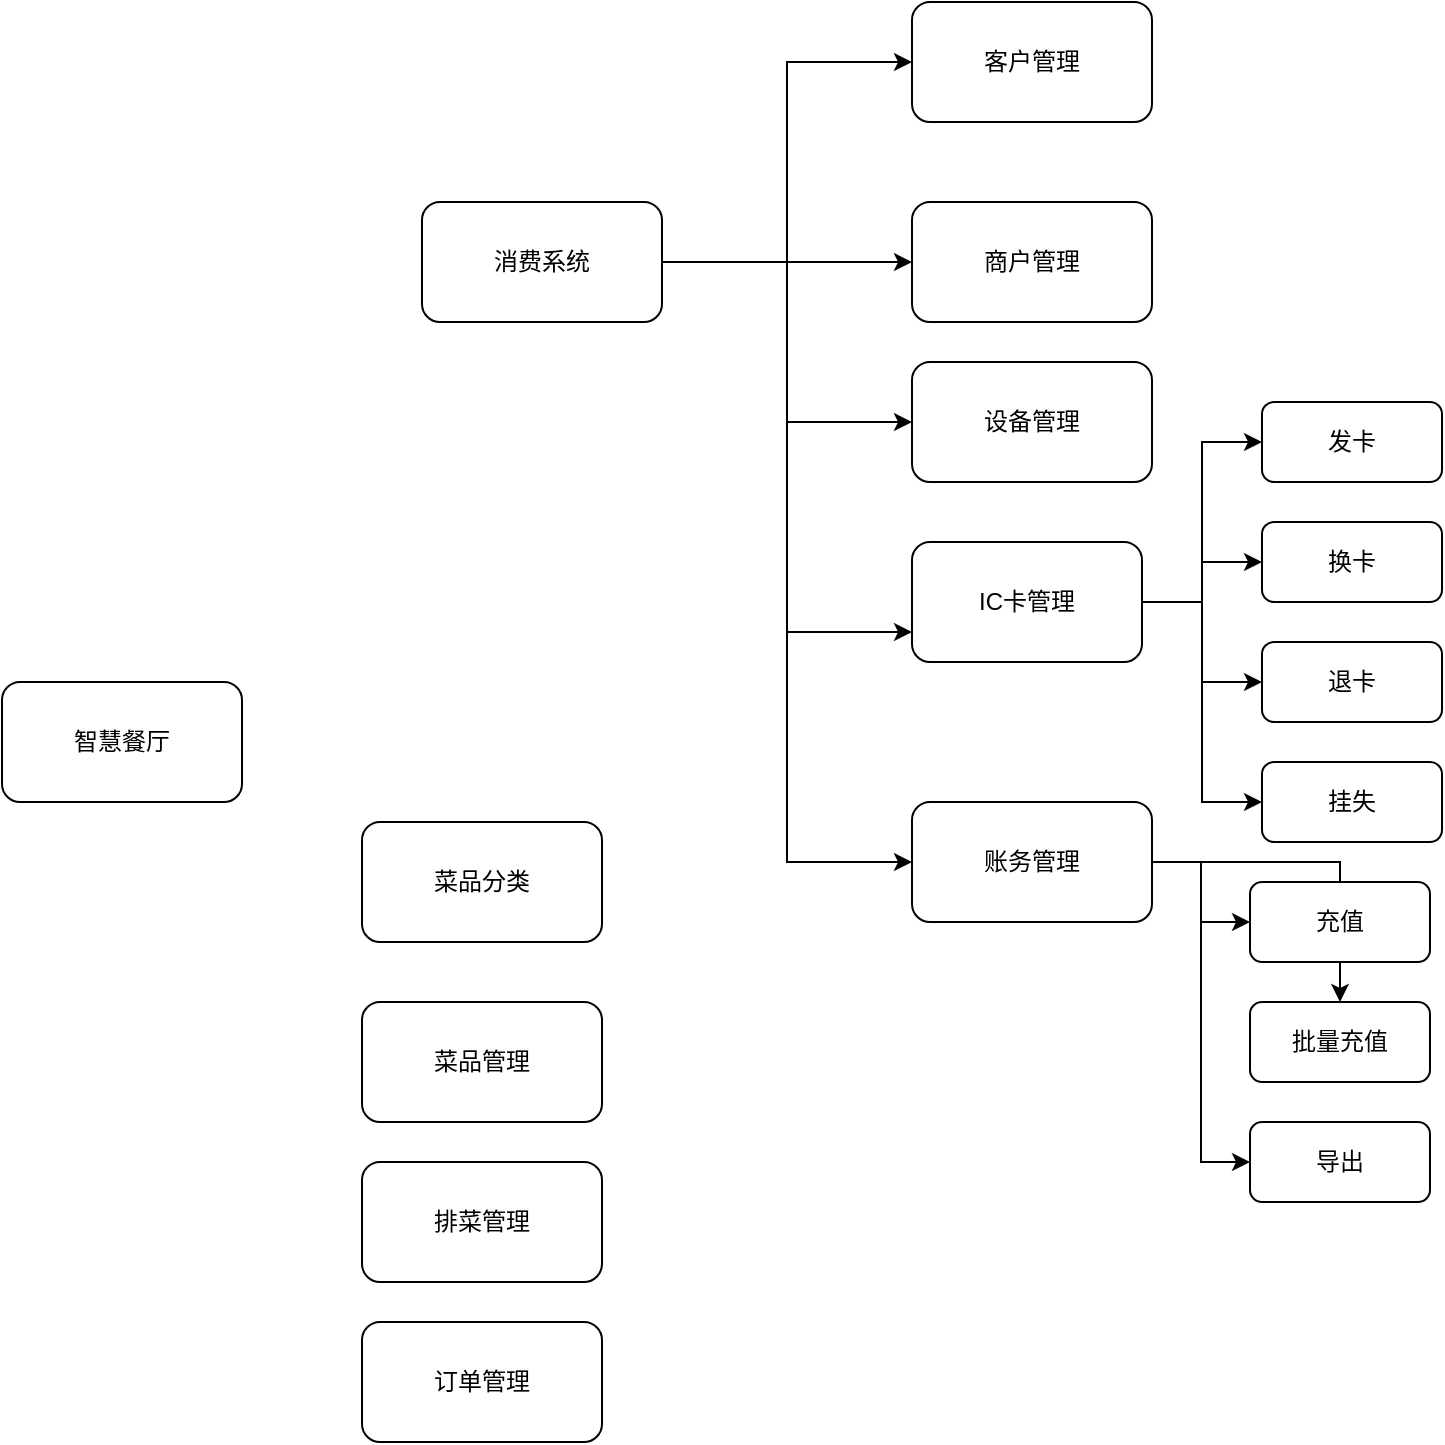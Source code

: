 <mxfile version="14.9.3" type="github">
  <diagram id="prtHgNgQTEPvFCAcTncT" name="Page-1">
    <mxGraphModel dx="782" dy="1637" grid="1" gridSize="10" guides="1" tooltips="1" connect="1" arrows="1" fold="1" page="1" pageScale="1" pageWidth="827" pageHeight="1169" math="0" shadow="0">
      <root>
        <mxCell id="0" />
        <mxCell id="1" parent="0" />
        <mxCell id="sikbQwB2OAaihqFtOnAO-9" value="智慧餐厅" style="rounded=1;whiteSpace=wrap;html=1;" vertex="1" parent="1">
          <mxGeometry x="40" y="180" width="120" height="60" as="geometry" />
        </mxCell>
        <mxCell id="sikbQwB2OAaihqFtOnAO-10" value="客户管理" style="rounded=1;whiteSpace=wrap;html=1;" vertex="1" parent="1">
          <mxGeometry x="495" y="-160" width="120" height="60" as="geometry" />
        </mxCell>
        <mxCell id="sikbQwB2OAaihqFtOnAO-11" value="商户管理" style="rounded=1;whiteSpace=wrap;html=1;" vertex="1" parent="1">
          <mxGeometry x="495" y="-60" width="120" height="60" as="geometry" />
        </mxCell>
        <mxCell id="sikbQwB2OAaihqFtOnAO-12" value="设备管理" style="rounded=1;whiteSpace=wrap;html=1;" vertex="1" parent="1">
          <mxGeometry x="495" y="20" width="120" height="60" as="geometry" />
        </mxCell>
        <mxCell id="sikbQwB2OAaihqFtOnAO-13" value="菜品管理" style="rounded=1;whiteSpace=wrap;html=1;" vertex="1" parent="1">
          <mxGeometry x="220" y="340" width="120" height="60" as="geometry" />
        </mxCell>
        <mxCell id="sikbQwB2OAaihqFtOnAO-14" value="菜品分类" style="rounded=1;whiteSpace=wrap;html=1;" vertex="1" parent="1">
          <mxGeometry x="220" y="250" width="120" height="60" as="geometry" />
        </mxCell>
        <mxCell id="sikbQwB2OAaihqFtOnAO-15" value="排菜管理" style="rounded=1;whiteSpace=wrap;html=1;" vertex="1" parent="1">
          <mxGeometry x="220" y="420" width="120" height="60" as="geometry" />
        </mxCell>
        <mxCell id="sikbQwB2OAaihqFtOnAO-16" value="订单管理" style="rounded=1;whiteSpace=wrap;html=1;" vertex="1" parent="1">
          <mxGeometry x="220" y="500" width="120" height="60" as="geometry" />
        </mxCell>
        <mxCell id="sikbQwB2OAaihqFtOnAO-27" style="orthogonalLoop=1;jettySize=auto;html=1;entryX=0;entryY=0.5;entryDx=0;entryDy=0;rounded=0;exitX=1;exitY=0.5;exitDx=0;exitDy=0;edgeStyle=orthogonalEdgeStyle;" edge="1" parent="1" source="sikbQwB2OAaihqFtOnAO-19" target="sikbQwB2OAaihqFtOnAO-21">
          <mxGeometry relative="1" as="geometry" />
        </mxCell>
        <mxCell id="sikbQwB2OAaihqFtOnAO-19" value="IC卡管理" style="rounded=1;whiteSpace=wrap;html=1;" vertex="1" parent="1">
          <mxGeometry x="495" y="110" width="115" height="60" as="geometry" />
        </mxCell>
        <mxCell id="sikbQwB2OAaihqFtOnAO-38" value="" style="edgeStyle=orthogonalEdgeStyle;rounded=0;orthogonalLoop=1;jettySize=auto;html=1;" edge="1" parent="1" source="sikbQwB2OAaihqFtOnAO-20" target="sikbQwB2OAaihqFtOnAO-35">
          <mxGeometry relative="1" as="geometry" />
        </mxCell>
        <mxCell id="sikbQwB2OAaihqFtOnAO-39" style="edgeStyle=orthogonalEdgeStyle;rounded=0;orthogonalLoop=1;jettySize=auto;html=1;entryX=0;entryY=0.5;entryDx=0;entryDy=0;" edge="1" parent="1" source="sikbQwB2OAaihqFtOnAO-20" target="sikbQwB2OAaihqFtOnAO-34">
          <mxGeometry relative="1" as="geometry" />
        </mxCell>
        <mxCell id="sikbQwB2OAaihqFtOnAO-40" style="edgeStyle=orthogonalEdgeStyle;rounded=0;orthogonalLoop=1;jettySize=auto;html=1;entryX=0;entryY=0.5;entryDx=0;entryDy=0;" edge="1" parent="1" source="sikbQwB2OAaihqFtOnAO-20" target="sikbQwB2OAaihqFtOnAO-37">
          <mxGeometry relative="1" as="geometry" />
        </mxCell>
        <mxCell id="sikbQwB2OAaihqFtOnAO-20" value="账务管理" style="rounded=1;whiteSpace=wrap;html=1;" vertex="1" parent="1">
          <mxGeometry x="495" y="240" width="120" height="60" as="geometry" />
        </mxCell>
        <mxCell id="sikbQwB2OAaihqFtOnAO-21" value="发卡" style="rounded=1;whiteSpace=wrap;html=1;" vertex="1" parent="1">
          <mxGeometry x="670" y="40" width="90" height="40" as="geometry" />
        </mxCell>
        <mxCell id="sikbQwB2OAaihqFtOnAO-22" value="换卡" style="rounded=1;whiteSpace=wrap;html=1;" vertex="1" parent="1">
          <mxGeometry x="670" y="100" width="90" height="40" as="geometry" />
        </mxCell>
        <mxCell id="sikbQwB2OAaihqFtOnAO-23" value="挂失" style="rounded=1;whiteSpace=wrap;html=1;" vertex="1" parent="1">
          <mxGeometry x="670" y="220" width="90" height="40" as="geometry" />
        </mxCell>
        <mxCell id="sikbQwB2OAaihqFtOnAO-24" value="退卡" style="rounded=1;whiteSpace=wrap;html=1;" vertex="1" parent="1">
          <mxGeometry x="670" y="160" width="90" height="40" as="geometry" />
        </mxCell>
        <mxCell id="sikbQwB2OAaihqFtOnAO-31" value="" style="endArrow=classic;html=1;exitX=1;exitY=0.5;exitDx=0;exitDy=0;entryX=0;entryY=0.5;entryDx=0;entryDy=0;rounded=0;edgeStyle=orthogonalEdgeStyle;" edge="1" parent="1" source="sikbQwB2OAaihqFtOnAO-19" target="sikbQwB2OAaihqFtOnAO-23">
          <mxGeometry width="50" height="50" relative="1" as="geometry">
            <mxPoint x="570" y="220" as="sourcePoint" />
            <mxPoint x="620" y="170" as="targetPoint" />
          </mxGeometry>
        </mxCell>
        <mxCell id="sikbQwB2OAaihqFtOnAO-32" value="" style="endArrow=classic;html=1;exitX=1;exitY=0.5;exitDx=0;exitDy=0;entryX=0;entryY=0.5;entryDx=0;entryDy=0;rounded=0;edgeStyle=orthogonalEdgeStyle;" edge="1" parent="1" source="sikbQwB2OAaihqFtOnAO-19" target="sikbQwB2OAaihqFtOnAO-22">
          <mxGeometry width="50" height="50" relative="1" as="geometry">
            <mxPoint x="550" y="230" as="sourcePoint" />
            <mxPoint x="600" y="180" as="targetPoint" />
          </mxGeometry>
        </mxCell>
        <mxCell id="sikbQwB2OAaihqFtOnAO-33" value="" style="endArrow=classic;html=1;exitX=1;exitY=0.5;exitDx=0;exitDy=0;entryX=0;entryY=0.5;entryDx=0;entryDy=0;rounded=0;edgeStyle=orthogonalEdgeStyle;" edge="1" parent="1" source="sikbQwB2OAaihqFtOnAO-19" target="sikbQwB2OAaihqFtOnAO-24">
          <mxGeometry width="50" height="50" relative="1" as="geometry">
            <mxPoint x="560" y="240" as="sourcePoint" />
            <mxPoint x="610" y="190" as="targetPoint" />
          </mxGeometry>
        </mxCell>
        <mxCell id="sikbQwB2OAaihqFtOnAO-34" value="充值" style="rounded=1;whiteSpace=wrap;html=1;" vertex="1" parent="1">
          <mxGeometry x="664" y="280" width="90" height="40" as="geometry" />
        </mxCell>
        <mxCell id="sikbQwB2OAaihqFtOnAO-35" value="批量充值" style="rounded=1;whiteSpace=wrap;html=1;" vertex="1" parent="1">
          <mxGeometry x="664" y="340" width="90" height="40" as="geometry" />
        </mxCell>
        <mxCell id="sikbQwB2OAaihqFtOnAO-37" value="导出" style="rounded=1;whiteSpace=wrap;html=1;" vertex="1" parent="1">
          <mxGeometry x="664" y="400" width="90" height="40" as="geometry" />
        </mxCell>
        <mxCell id="sikbQwB2OAaihqFtOnAO-45" style="edgeStyle=orthogonalEdgeStyle;rounded=0;orthogonalLoop=1;jettySize=auto;html=1;entryX=0;entryY=0.5;entryDx=0;entryDy=0;" edge="1" parent="1" source="sikbQwB2OAaihqFtOnAO-41" target="sikbQwB2OAaihqFtOnAO-10">
          <mxGeometry relative="1" as="geometry" />
        </mxCell>
        <mxCell id="sikbQwB2OAaihqFtOnAO-46" style="edgeStyle=orthogonalEdgeStyle;rounded=0;orthogonalLoop=1;jettySize=auto;html=1;entryX=0;entryY=0.5;entryDx=0;entryDy=0;" edge="1" parent="1" source="sikbQwB2OAaihqFtOnAO-41" target="sikbQwB2OAaihqFtOnAO-11">
          <mxGeometry relative="1" as="geometry" />
        </mxCell>
        <mxCell id="sikbQwB2OAaihqFtOnAO-49" style="edgeStyle=orthogonalEdgeStyle;rounded=0;orthogonalLoop=1;jettySize=auto;html=1;entryX=0;entryY=0.5;entryDx=0;entryDy=0;" edge="1" parent="1" source="sikbQwB2OAaihqFtOnAO-41" target="sikbQwB2OAaihqFtOnAO-12">
          <mxGeometry relative="1" as="geometry" />
        </mxCell>
        <mxCell id="sikbQwB2OAaihqFtOnAO-50" style="edgeStyle=orthogonalEdgeStyle;rounded=0;orthogonalLoop=1;jettySize=auto;html=1;entryX=0;entryY=0.75;entryDx=0;entryDy=0;" edge="1" parent="1" source="sikbQwB2OAaihqFtOnAO-41" target="sikbQwB2OAaihqFtOnAO-19">
          <mxGeometry relative="1" as="geometry" />
        </mxCell>
        <mxCell id="sikbQwB2OAaihqFtOnAO-53" style="edgeStyle=orthogonalEdgeStyle;rounded=0;orthogonalLoop=1;jettySize=auto;html=1;entryX=0;entryY=0.5;entryDx=0;entryDy=0;" edge="1" parent="1" source="sikbQwB2OAaihqFtOnAO-41" target="sikbQwB2OAaihqFtOnAO-20">
          <mxGeometry relative="1" as="geometry" />
        </mxCell>
        <mxCell id="sikbQwB2OAaihqFtOnAO-41" value="消费系统" style="rounded=1;whiteSpace=wrap;html=1;" vertex="1" parent="1">
          <mxGeometry x="250" y="-60" width="120" height="60" as="geometry" />
        </mxCell>
      </root>
    </mxGraphModel>
  </diagram>
</mxfile>
